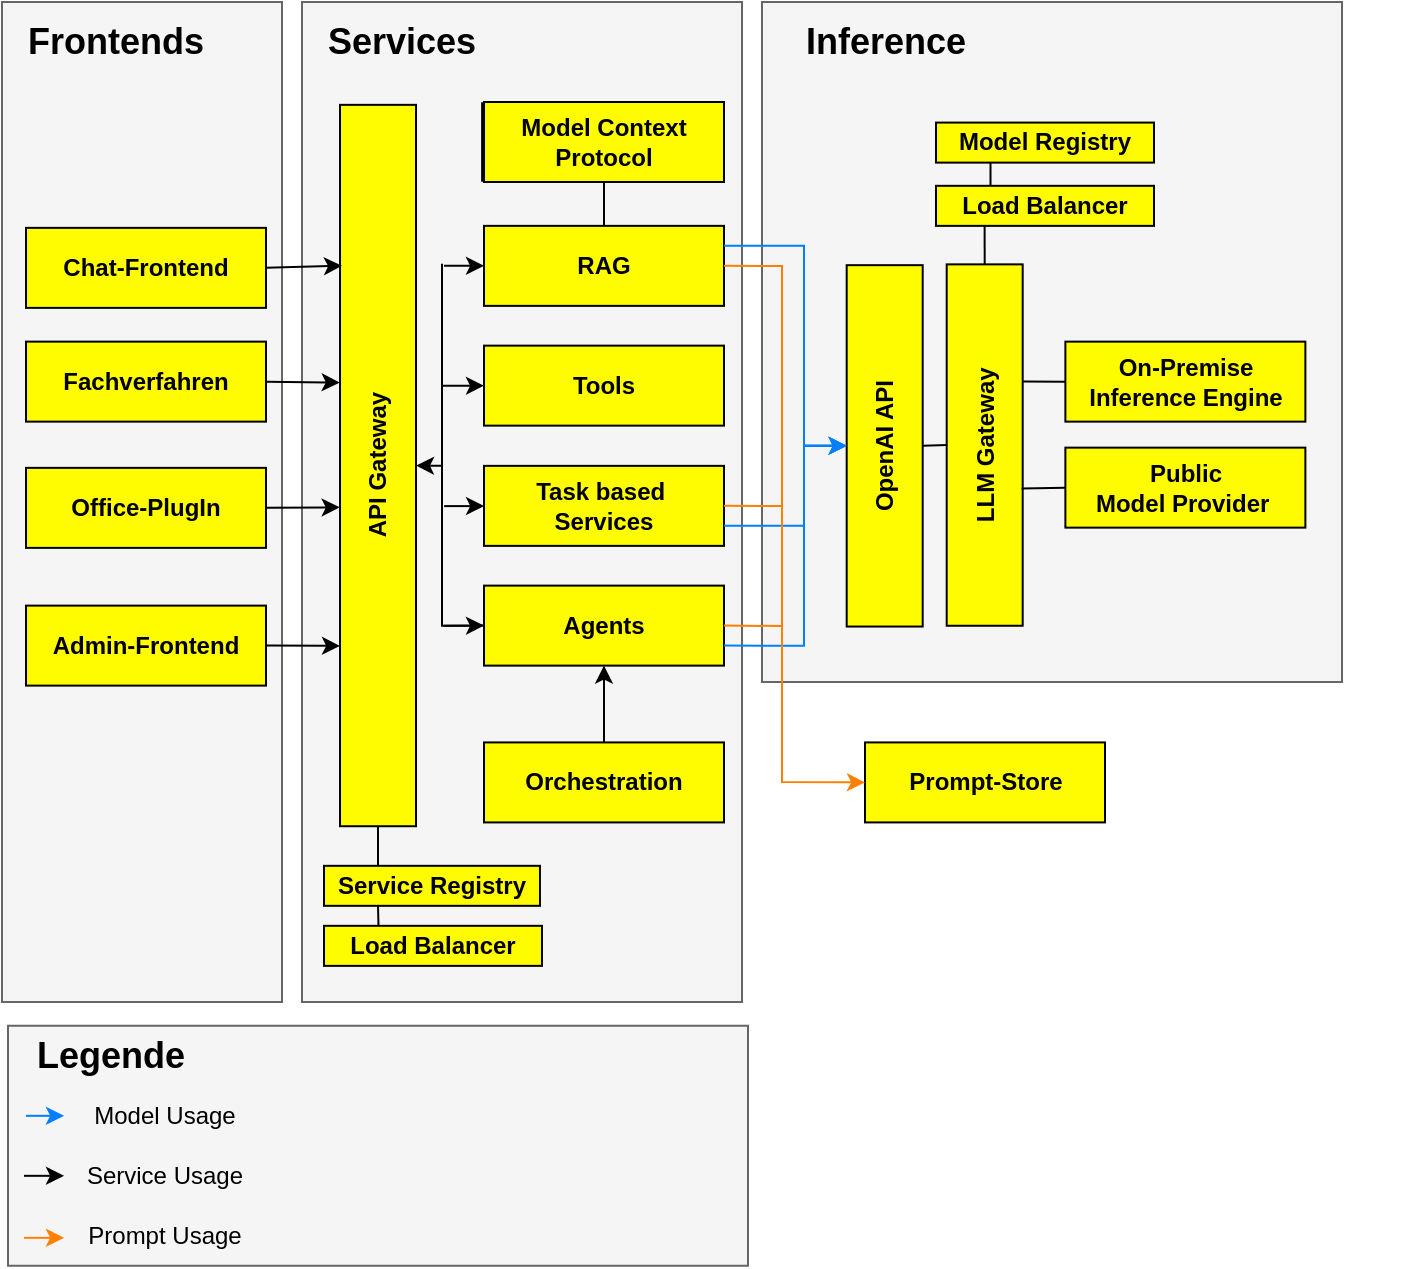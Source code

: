 <mxfile version="25.0.2">
  <diagram name="Seite-1" id="kuKYlrmnADWF5oXy6Rb2">
    <mxGraphModel dx="458" dy="312" grid="1" gridSize="10" guides="1" tooltips="1" connect="1" arrows="1" fold="1" page="1" pageScale="1" pageWidth="827" pageHeight="1169" math="0" shadow="0">
      <root>
        <mxCell id="0" />
        <mxCell id="1" parent="0" />
        <mxCell id="DlqzDO41IKm8nMjK7mlu-7" value="" style="group" vertex="1" connectable="0" parent="1">
          <mxGeometry x="37" y="80.0" width="675.84" height="450" as="geometry" />
        </mxCell>
        <mxCell id="DlqzDO41IKm8nMjK7mlu-10" value="" style="verticalLabelPosition=bottom;verticalAlign=top;html=1;shape=mxgraph.basic.rect;fillColor2=none;strokeWidth=1;size=20;indent=5;fillColor=#f5f5f5;strokeColor=#666666;fontColor=#333333;" vertex="1" parent="DlqzDO41IKm8nMjK7mlu-7">
          <mxGeometry x="350" y="-50" width="290" height="340" as="geometry" />
        </mxCell>
        <mxCell id="DlqzDO41IKm8nMjK7mlu-9" value="" style="verticalLabelPosition=bottom;verticalAlign=top;html=1;shape=mxgraph.basic.rect;fillColor2=none;strokeWidth=1;size=20;indent=5;fillColor=#f5f5f5;strokeColor=#666666;fontColor=#333333;" vertex="1" parent="DlqzDO41IKm8nMjK7mlu-7">
          <mxGeometry x="120" y="-50" width="220" height="500" as="geometry" />
        </mxCell>
        <mxCell id="DlqzDO41IKm8nMjK7mlu-8" value="" style="verticalLabelPosition=bottom;verticalAlign=top;html=1;shape=mxgraph.basic.rect;fillColor2=none;strokeWidth=1;size=20;indent=5;fillColor=#f5f5f5;strokeColor=#666666;fontColor=#333333;" vertex="1" parent="DlqzDO41IKm8nMjK7mlu-7">
          <mxGeometry x="-30" y="-50" width="140" height="500" as="geometry" />
        </mxCell>
        <mxCell id="acryvnu5nMnUOujy7CY3-5" value="Chat-Frontend" style="rounded=0;whiteSpace=wrap;html=1;fillStyle=solid;fillColor=#FFFC00;fontStyle=1" parent="DlqzDO41IKm8nMjK7mlu-7" vertex="1">
          <mxGeometry x="-18" y="62.93" width="120" height="40" as="geometry" />
        </mxCell>
        <mxCell id="acryvnu5nMnUOujy7CY3-6" value="API Gateway" style="rounded=0;whiteSpace=wrap;html=1;fillStyle=solid;fillColor=#FFFC00;fontStyle=1;rotation=-90;" parent="DlqzDO41IKm8nMjK7mlu-7" vertex="1">
          <mxGeometry x="-22.34" y="162.77" width="360.69" height="38" as="geometry" />
        </mxCell>
        <mxCell id="acryvnu5nMnUOujy7CY3-8" value="API" style="rounded=0;whiteSpace=wrap;html=1;fillStyle=solid;fillColor=#FFFC00;fontStyle=1;rotation=-90;" parent="DlqzDO41IKm8nMjK7mlu-7" vertex="1">
          <mxGeometry x="201" y="9.69" width="38.75" height="20.62" as="geometry" />
        </mxCell>
        <mxCell id="acryvnu5nMnUOujy7CY3-14" value="Model Context Protocol" style="rounded=0;whiteSpace=wrap;html=1;fillStyle=solid;fillColor=#FFFC00;fontStyle=1" parent="DlqzDO41IKm8nMjK7mlu-7" vertex="1">
          <mxGeometry x="211" width="120" height="40" as="geometry" />
        </mxCell>
        <mxCell id="acryvnu5nMnUOujy7CY3-15" value="RAG" style="rounded=0;whiteSpace=wrap;html=1;fillStyle=solid;fillColor=#FFFC00;fontStyle=1" parent="DlqzDO41IKm8nMjK7mlu-7" vertex="1">
          <mxGeometry x="211" y="61.93" width="120" height="40" as="geometry" />
        </mxCell>
        <mxCell id="acryvnu5nMnUOujy7CY3-16" value="Tools" style="rounded=0;whiteSpace=wrap;html=1;fillStyle=solid;fillColor=#FFFC00;fontStyle=1" parent="DlqzDO41IKm8nMjK7mlu-7" vertex="1">
          <mxGeometry x="211" y="121.82" width="120" height="40" as="geometry" />
        </mxCell>
        <mxCell id="acryvnu5nMnUOujy7CY3-17" value="Task based&amp;nbsp;&lt;div&gt;Services&lt;/div&gt;" style="rounded=0;whiteSpace=wrap;html=1;fillStyle=solid;fillColor=#FFFC00;fontStyle=1" parent="DlqzDO41IKm8nMjK7mlu-7" vertex="1">
          <mxGeometry x="211" y="181.93" width="120" height="40" as="geometry" />
        </mxCell>
        <mxCell id="acryvnu5nMnUOujy7CY3-18" value="Agents" style="rounded=0;whiteSpace=wrap;html=1;fillStyle=solid;fillColor=#FFFC00;fontStyle=1" parent="DlqzDO41IKm8nMjK7mlu-7" vertex="1">
          <mxGeometry x="211" y="241.81" width="120" height="40" as="geometry" />
        </mxCell>
        <mxCell id="acryvnu5nMnUOujy7CY3-22" value="Service Registry" style="rounded=0;whiteSpace=wrap;html=1;fillStyle=solid;fillColor=#FFFC00;fontStyle=1" parent="DlqzDO41IKm8nMjK7mlu-7" vertex="1">
          <mxGeometry x="131" y="381.91" width="107.99" height="20" as="geometry" />
        </mxCell>
        <mxCell id="acryvnu5nMnUOujy7CY3-24" value="Orchestration" style="rounded=0;whiteSpace=wrap;html=1;fillStyle=solid;fillColor=#FFFC00;fontStyle=1" parent="DlqzDO41IKm8nMjK7mlu-7" vertex="1">
          <mxGeometry x="211" y="320.21" width="120" height="40" as="geometry" />
        </mxCell>
        <mxCell id="acryvnu5nMnUOujy7CY3-25" value="" style="endArrow=none;html=1;rounded=0;" parent="DlqzDO41IKm8nMjK7mlu-7" edge="1">
          <mxGeometry width="50" height="50" relative="1" as="geometry">
            <mxPoint x="190" y="260.91" as="sourcePoint" />
            <mxPoint x="190" y="80.91" as="targetPoint" />
          </mxGeometry>
        </mxCell>
        <mxCell id="acryvnu5nMnUOujy7CY3-27" value="" style="endArrow=none;html=1;rounded=0;entryX=0;entryY=0.5;entryDx=0;entryDy=0;" parent="DlqzDO41IKm8nMjK7mlu-7" target="acryvnu5nMnUOujy7CY3-18" edge="1">
          <mxGeometry width="50" height="50" relative="1" as="geometry">
            <mxPoint x="191" y="261.91" as="sourcePoint" />
            <mxPoint x="131" y="240.21" as="targetPoint" />
          </mxGeometry>
        </mxCell>
        <mxCell id="acryvnu5nMnUOujy7CY3-29" value="" style="endArrow=classic;html=1;rounded=0;exitX=0.5;exitY=0;exitDx=0;exitDy=0;entryX=0.5;entryY=1;entryDx=0;entryDy=0;" parent="DlqzDO41IKm8nMjK7mlu-7" source="acryvnu5nMnUOujy7CY3-24" target="acryvnu5nMnUOujy7CY3-18" edge="1">
          <mxGeometry width="50" height="50" relative="1" as="geometry">
            <mxPoint x="81" y="290.21" as="sourcePoint" />
            <mxPoint x="271" y="284.21" as="targetPoint" />
          </mxGeometry>
        </mxCell>
        <mxCell id="acryvnu5nMnUOujy7CY3-33" value="" style="endArrow=classic;html=1;rounded=0;entryX=0;entryY=0.5;entryDx=0;entryDy=0;" parent="DlqzDO41IKm8nMjK7mlu-7" target="acryvnu5nMnUOujy7CY3-15" edge="1">
          <mxGeometry width="50" height="50" relative="1" as="geometry">
            <mxPoint x="191" y="81.91" as="sourcePoint" />
            <mxPoint x="221" y="21.91" as="targetPoint" />
          </mxGeometry>
        </mxCell>
        <mxCell id="acryvnu5nMnUOujy7CY3-34" value="" style="endArrow=classic;html=1;rounded=0;entryX=0;entryY=0.5;entryDx=0;entryDy=0;" parent="DlqzDO41IKm8nMjK7mlu-7" target="acryvnu5nMnUOujy7CY3-16" edge="1">
          <mxGeometry width="50" height="50" relative="1" as="geometry">
            <mxPoint x="190" y="141.91" as="sourcePoint" />
            <mxPoint x="221" y="51.91" as="targetPoint" />
          </mxGeometry>
        </mxCell>
        <mxCell id="acryvnu5nMnUOujy7CY3-35" value="" style="endArrow=classic;html=1;rounded=0;entryX=0;entryY=0.5;entryDx=0;entryDy=0;" parent="DlqzDO41IKm8nMjK7mlu-7" edge="1">
          <mxGeometry width="50" height="50" relative="1" as="geometry">
            <mxPoint x="191.06" y="202.05" as="sourcePoint" />
            <mxPoint x="211.06" y="202.05" as="targetPoint" />
          </mxGeometry>
        </mxCell>
        <mxCell id="acryvnu5nMnUOujy7CY3-36" value="" style="endArrow=classic;html=1;rounded=0;exitX=1;exitY=0.5;exitDx=0;exitDy=0;entryX=0.777;entryY=0.026;entryDx=0;entryDy=0;entryPerimeter=0;" parent="DlqzDO41IKm8nMjK7mlu-7" source="acryvnu5nMnUOujy7CY3-5" target="acryvnu5nMnUOujy7CY3-6" edge="1">
          <mxGeometry width="50" height="50" relative="1" as="geometry">
            <mxPoint x="120" y="181.91" as="sourcePoint" />
            <mxPoint x="140" y="151.91" as="targetPoint" />
          </mxGeometry>
        </mxCell>
        <mxCell id="acryvnu5nMnUOujy7CY3-37" value="Prompt-Store" style="rounded=0;whiteSpace=wrap;html=1;fillStyle=solid;fillColor=#FFFC00;fontStyle=1" parent="DlqzDO41IKm8nMjK7mlu-7" vertex="1">
          <mxGeometry x="401.5" y="320.21" width="120" height="40" as="geometry" />
        </mxCell>
        <mxCell id="acryvnu5nMnUOujy7CY3-44" value="" style="endArrow=none;html=1;rounded=0;entryX=0.5;entryY=1;entryDx=0;entryDy=0;exitX=0.5;exitY=0;exitDx=0;exitDy=0;" parent="DlqzDO41IKm8nMjK7mlu-7" source="acryvnu5nMnUOujy7CY3-15" target="acryvnu5nMnUOujy7CY3-14" edge="1">
          <mxGeometry width="50" height="50" relative="1" as="geometry">
            <mxPoint x="401" y="271.91" as="sourcePoint" />
            <mxPoint x="401" y="91.91" as="targetPoint" />
          </mxGeometry>
        </mxCell>
        <mxCell id="acryvnu5nMnUOujy7CY3-47" value="OpenAI API" style="rounded=0;whiteSpace=wrap;html=1;fillStyle=solid;fillColor=#FFFC00;fontStyle=1;rotation=-90;" parent="DlqzDO41IKm8nMjK7mlu-7" vertex="1">
          <mxGeometry x="321" y="152.93" width="180.69" height="38" as="geometry" />
        </mxCell>
        <mxCell id="acryvnu5nMnUOujy7CY3-48" value="" style="endArrow=classic;html=1;rounded=0;exitX=1;exitY=0.25;exitDx=0;exitDy=0;entryX=0.5;entryY=0;entryDx=0;entryDy=0;strokeColor=#007FFF;" parent="DlqzDO41IKm8nMjK7mlu-7" source="acryvnu5nMnUOujy7CY3-15" target="acryvnu5nMnUOujy7CY3-47" edge="1">
          <mxGeometry width="50" height="50" relative="1" as="geometry">
            <mxPoint x="371" y="161.91" as="sourcePoint" />
            <mxPoint x="391" y="91.91" as="targetPoint" />
            <Array as="points">
              <mxPoint x="371" y="71.91" />
              <mxPoint x="371" y="171.91" />
            </Array>
          </mxGeometry>
        </mxCell>
        <mxCell id="acryvnu5nMnUOujy7CY3-49" value="LLM Gateway" style="rounded=0;whiteSpace=wrap;html=1;fillStyle=solid;fillColor=#FFFC00;fontStyle=1;rotation=-90;" parent="DlqzDO41IKm8nMjK7mlu-7" vertex="1">
          <mxGeometry x="371" y="152.53" width="180.69" height="38" as="geometry" />
        </mxCell>
        <mxCell id="acryvnu5nMnUOujy7CY3-50" value="Model Registry" style="rounded=0;whiteSpace=wrap;html=1;fillStyle=solid;fillColor=#FFFC00;fontStyle=1" parent="DlqzDO41IKm8nMjK7mlu-7" vertex="1">
          <mxGeometry x="437.01" y="10.29" width="108.99" height="20.02" as="geometry" />
        </mxCell>
        <mxCell id="acryvnu5nMnUOujy7CY3-51" value="Load Balancer" style="rounded=0;whiteSpace=wrap;html=1;fillStyle=solid;fillColor=#FFFC00;fontStyle=1" parent="DlqzDO41IKm8nMjK7mlu-7" vertex="1">
          <mxGeometry x="437" y="41.91" width="109" height="20.02" as="geometry" />
        </mxCell>
        <mxCell id="acryvnu5nMnUOujy7CY3-52" value="" style="endArrow=none;html=1;rounded=0;entryX=0.223;entryY=0.991;entryDx=0;entryDy=0;exitX=1;exitY=0.5;exitDx=0;exitDy=0;entryPerimeter=0;" parent="DlqzDO41IKm8nMjK7mlu-7" source="acryvnu5nMnUOujy7CY3-49" target="acryvnu5nMnUOujy7CY3-51" edge="1">
          <mxGeometry width="50" height="50" relative="1" as="geometry">
            <mxPoint x="381" y="271.91" as="sourcePoint" />
            <mxPoint x="381" y="91.91" as="targetPoint" />
          </mxGeometry>
        </mxCell>
        <mxCell id="acryvnu5nMnUOujy7CY3-53" value="On-Premise&lt;br&gt;Inference Engine" style="rounded=0;whiteSpace=wrap;html=1;fillStyle=solid;fillColor=#FFFC00;fontStyle=1" parent="DlqzDO41IKm8nMjK7mlu-7" vertex="1">
          <mxGeometry x="501.69" y="119.82" width="120" height="40" as="geometry" />
        </mxCell>
        <mxCell id="acryvnu5nMnUOujy7CY3-54" value="Public &lt;br&gt;Model Provider&amp;nbsp;" style="rounded=0;whiteSpace=wrap;html=1;fillStyle=solid;fillColor=#FFFC00;fontStyle=1" parent="DlqzDO41IKm8nMjK7mlu-7" vertex="1">
          <mxGeometry x="501.69" y="172.82" width="120" height="40" as="geometry" />
        </mxCell>
        <mxCell id="4rEBPdKsrA841RK2pKU5-1" value="" style="endArrow=classic;html=1;rounded=0;exitX=1;exitY=0.75;exitDx=0;exitDy=0;entryX=0.5;entryY=0;entryDx=0;entryDy=0;strokeColor=#007FFF;" parent="DlqzDO41IKm8nMjK7mlu-7" source="acryvnu5nMnUOujy7CY3-18" target="acryvnu5nMnUOujy7CY3-47" edge="1">
          <mxGeometry width="50" height="50" relative="1" as="geometry">
            <mxPoint x="321" y="141.91" as="sourcePoint" />
            <mxPoint x="371" y="91.91" as="targetPoint" />
            <Array as="points">
              <mxPoint x="371" y="271.91" />
              <mxPoint x="371" y="171.91" />
            </Array>
          </mxGeometry>
        </mxCell>
        <mxCell id="4rEBPdKsrA841RK2pKU5-2" value="" style="endArrow=classic;html=1;rounded=0;exitX=1;exitY=0.75;exitDx=0;exitDy=0;entryX=0.5;entryY=0;entryDx=0;entryDy=0;strokeColor=#007FFF;" parent="DlqzDO41IKm8nMjK7mlu-7" source="acryvnu5nMnUOujy7CY3-17" target="acryvnu5nMnUOujy7CY3-47" edge="1">
          <mxGeometry width="50" height="50" relative="1" as="geometry">
            <mxPoint x="341" y="281.91" as="sourcePoint" />
            <mxPoint x="402" y="181.91" as="targetPoint" />
            <Array as="points">
              <mxPoint x="371" y="211.91" />
              <mxPoint x="371" y="171.91" />
            </Array>
          </mxGeometry>
        </mxCell>
        <mxCell id="4rEBPdKsrA841RK2pKU5-12" value="" style="endArrow=none;html=1;rounded=0;entryX=0.5;entryY=0;entryDx=0;entryDy=0;exitX=0.5;exitY=1;exitDx=0;exitDy=0;" parent="DlqzDO41IKm8nMjK7mlu-7" source="acryvnu5nMnUOujy7CY3-47" target="acryvnu5nMnUOujy7CY3-49" edge="1">
          <mxGeometry width="50" height="50" relative="1" as="geometry">
            <mxPoint x="260" y="241.91" as="sourcePoint" />
            <mxPoint x="310" y="191.91" as="targetPoint" />
          </mxGeometry>
        </mxCell>
        <mxCell id="4rEBPdKsrA841RK2pKU5-13" value="" style="endArrow=none;html=1;rounded=0;entryX=0.25;entryY=1;entryDx=0;entryDy=0;exitX=0.25;exitY=0;exitDx=0;exitDy=0;" parent="DlqzDO41IKm8nMjK7mlu-7" source="acryvnu5nMnUOujy7CY3-51" target="acryvnu5nMnUOujy7CY3-50" edge="1">
          <mxGeometry width="50" height="50" relative="1" as="geometry">
            <mxPoint x="461" y="21.91" as="sourcePoint" />
            <mxPoint x="471" y="71.91" as="targetPoint" />
          </mxGeometry>
        </mxCell>
        <mxCell id="4rEBPdKsrA841RK2pKU5-14" value="" style="endArrow=none;html=1;rounded=0;exitX=0.676;exitY=1.006;exitDx=0;exitDy=0;exitPerimeter=0;entryX=0;entryY=0.5;entryDx=0;entryDy=0;" parent="DlqzDO41IKm8nMjK7mlu-7" source="acryvnu5nMnUOujy7CY3-49" target="acryvnu5nMnUOujy7CY3-53" edge="1">
          <mxGeometry width="50" height="50" relative="1" as="geometry">
            <mxPoint x="482.409" y="139.729" as="sourcePoint" />
            <mxPoint x="501" y="141.91" as="targetPoint" />
          </mxGeometry>
        </mxCell>
        <mxCell id="4rEBPdKsrA841RK2pKU5-15" value="" style="endArrow=none;html=1;rounded=0;exitX=0.38;exitY=0.985;exitDx=0;exitDy=0;exitPerimeter=0;entryX=0;entryY=0.5;entryDx=0;entryDy=0;" parent="DlqzDO41IKm8nMjK7mlu-7" source="acryvnu5nMnUOujy7CY3-49" target="acryvnu5nMnUOujy7CY3-54" edge="1">
          <mxGeometry width="50" height="50" relative="1" as="geometry">
            <mxPoint x="491" y="149.91" as="sourcePoint" />
            <mxPoint x="512" y="149.91" as="targetPoint" />
          </mxGeometry>
        </mxCell>
        <mxCell id="4rEBPdKsrA841RK2pKU5-19" value="Fachverfahren" style="rounded=0;whiteSpace=wrap;html=1;fillStyle=solid;fillColor=#FFFC00;fontStyle=1" parent="DlqzDO41IKm8nMjK7mlu-7" vertex="1">
          <mxGeometry x="-18" y="119.82" width="120" height="40" as="geometry" />
        </mxCell>
        <mxCell id="4rEBPdKsrA841RK2pKU5-21" value="" style="endArrow=classic;html=1;rounded=0;entryX=0.615;entryY=-0.004;entryDx=0;entryDy=0;exitX=1;exitY=0.5;exitDx=0;exitDy=0;entryPerimeter=0;" parent="DlqzDO41IKm8nMjK7mlu-7" source="4rEBPdKsrA841RK2pKU5-19" target="acryvnu5nMnUOujy7CY3-6" edge="1">
          <mxGeometry width="50" height="50" relative="1" as="geometry">
            <mxPoint x="130" y="191.91" as="sourcePoint" />
            <mxPoint x="149" y="191.91" as="targetPoint" />
          </mxGeometry>
        </mxCell>
        <mxCell id="4rEBPdKsrA841RK2pKU5-22" value="Admin-Frontend" style="rounded=0;whiteSpace=wrap;html=1;fillStyle=solid;fillColor=#FFFC00;fontStyle=1" parent="DlqzDO41IKm8nMjK7mlu-7" vertex="1">
          <mxGeometry x="-18" y="251.81" width="120" height="40" as="geometry" />
        </mxCell>
        <mxCell id="4rEBPdKsrA841RK2pKU5-23" value="Office-PlugIn" style="rounded=0;whiteSpace=wrap;html=1;fillStyle=solid;fillColor=#FFFC00;fontStyle=1" parent="DlqzDO41IKm8nMjK7mlu-7" vertex="1">
          <mxGeometry x="-18" y="182.93" width="120" height="40" as="geometry" />
        </mxCell>
        <mxCell id="4rEBPdKsrA841RK2pKU5-24" value="" style="endArrow=classic;html=1;rounded=0;exitX=1;exitY=0.5;exitDx=0;exitDy=0;entryX=0.442;entryY=-0.004;entryDx=0;entryDy=0;entryPerimeter=0;" parent="DlqzDO41IKm8nMjK7mlu-7" source="4rEBPdKsrA841RK2pKU5-23" target="acryvnu5nMnUOujy7CY3-6" edge="1">
          <mxGeometry width="50" height="50" relative="1" as="geometry">
            <mxPoint x="130" y="149.91" as="sourcePoint" />
            <mxPoint x="130" y="201.91" as="targetPoint" />
          </mxGeometry>
        </mxCell>
        <mxCell id="4rEBPdKsrA841RK2pKU5-25" value="" style="endArrow=classic;html=1;rounded=0;exitX=1;exitY=0.5;exitDx=0;exitDy=0;entryX=0.25;entryY=0;entryDx=0;entryDy=0;" parent="DlqzDO41IKm8nMjK7mlu-7" source="4rEBPdKsrA841RK2pKU5-22" target="acryvnu5nMnUOujy7CY3-6" edge="1">
          <mxGeometry width="50" height="50" relative="1" as="geometry">
            <mxPoint x="130" y="212.91" as="sourcePoint" />
            <mxPoint x="130" y="261.91" as="targetPoint" />
          </mxGeometry>
        </mxCell>
        <mxCell id="4rEBPdKsrA841RK2pKU5-26" value="" style="endArrow=none;html=1;rounded=0;exitX=0.25;exitY=0;exitDx=0;exitDy=0;entryX=0;entryY=0.5;entryDx=0;entryDy=0;" parent="DlqzDO41IKm8nMjK7mlu-7" source="acryvnu5nMnUOujy7CY3-22" target="acryvnu5nMnUOujy7CY3-6" edge="1">
          <mxGeometry width="50" height="50" relative="1" as="geometry">
            <mxPoint x="180" y="161.91" as="sourcePoint" />
            <mxPoint x="230" y="111.91" as="targetPoint" />
          </mxGeometry>
        </mxCell>
        <mxCell id="4rEBPdKsrA841RK2pKU5-29" value="" style="endArrow=none;html=1;rounded=0;entryX=0.25;entryY=1;entryDx=0;entryDy=0;exitX=0.25;exitY=0;exitDx=0;exitDy=0;" parent="DlqzDO41IKm8nMjK7mlu-7" source="4rEBPdKsrA841RK2pKU5-31" target="acryvnu5nMnUOujy7CY3-22" edge="1">
          <mxGeometry width="50" height="50" relative="1" as="geometry">
            <mxPoint x="155" y="411.91" as="sourcePoint" />
            <mxPoint x="181" y="381.91" as="targetPoint" />
          </mxGeometry>
        </mxCell>
        <mxCell id="4rEBPdKsrA841RK2pKU5-31" value="Load Balancer" style="rounded=0;whiteSpace=wrap;html=1;fillStyle=solid;fillColor=#FFFC00;fontStyle=1" parent="DlqzDO41IKm8nMjK7mlu-7" vertex="1">
          <mxGeometry x="131" y="411.91" width="109" height="20.02" as="geometry" />
        </mxCell>
        <mxCell id="4rEBPdKsrA841RK2pKU5-36" value="" style="endArrow=classic;startArrow=classic;html=1;rounded=0;exitX=0.5;exitY=1;exitDx=0;exitDy=0;entryX=0;entryY=0.5;entryDx=0;entryDy=0;" parent="DlqzDO41IKm8nMjK7mlu-7" source="acryvnu5nMnUOujy7CY3-6" target="acryvnu5nMnUOujy7CY3-18" edge="1">
          <mxGeometry width="50" height="50" relative="1" as="geometry">
            <mxPoint x="-10" y="141.91" as="sourcePoint" />
            <mxPoint x="210" y="271.91" as="targetPoint" />
            <Array as="points">
              <mxPoint x="190" y="181.91" />
              <mxPoint x="190" y="261.91" />
            </Array>
          </mxGeometry>
        </mxCell>
        <mxCell id="4rEBPdKsrA841RK2pKU5-38" value="" style="endArrow=classic;html=1;rounded=0;exitX=1;exitY=0.5;exitDx=0;exitDy=0;strokeColor=#FF8000;entryX=0;entryY=0.5;entryDx=0;entryDy=0;" parent="DlqzDO41IKm8nMjK7mlu-7" source="acryvnu5nMnUOujy7CY3-18" edge="1" target="acryvnu5nMnUOujy7CY3-37">
          <mxGeometry width="50" height="50" relative="1" as="geometry">
            <mxPoint x="330" y="281.529" as="sourcePoint" />
            <mxPoint x="400" y="341.91" as="targetPoint" />
            <Array as="points">
              <mxPoint x="360" y="262" />
              <mxPoint x="360" y="340" />
            </Array>
          </mxGeometry>
        </mxCell>
        <mxCell id="4rEBPdKsrA841RK2pKU5-41" value="" style="endArrow=none;html=1;rounded=0;entryX=1;entryY=0.5;entryDx=0;entryDy=0;strokeColor=#FF8000;" parent="DlqzDO41IKm8nMjK7mlu-7" target="acryvnu5nMnUOujy7CY3-17" edge="1">
          <mxGeometry width="50" height="50" relative="1" as="geometry">
            <mxPoint x="360" y="262" as="sourcePoint" />
            <mxPoint x="350" y="201.91" as="targetPoint" />
            <Array as="points">
              <mxPoint x="360" y="202" />
            </Array>
          </mxGeometry>
        </mxCell>
        <mxCell id="4rEBPdKsrA841RK2pKU5-42" value="" style="endArrow=none;html=1;rounded=0;entryX=1;entryY=0.5;entryDx=0;entryDy=0;strokeColor=#FF8000;" parent="DlqzDO41IKm8nMjK7mlu-7" target="acryvnu5nMnUOujy7CY3-15" edge="1">
          <mxGeometry width="50" height="50" relative="1" as="geometry">
            <mxPoint x="360" y="202" as="sourcePoint" />
            <mxPoint x="350" y="81.91" as="targetPoint" />
            <Array as="points">
              <mxPoint x="360" y="82.0" />
            </Array>
          </mxGeometry>
        </mxCell>
        <mxCell id="DlqzDO41IKm8nMjK7mlu-14" value="&lt;b&gt;&lt;font style=&quot;font-size: 18px;&quot;&gt;Services&lt;/font&gt;&lt;/b&gt;" style="text;html=1;align=left;verticalAlign=middle;whiteSpace=wrap;rounded=0;" vertex="1" parent="DlqzDO41IKm8nMjK7mlu-7">
          <mxGeometry x="131" y="-50" width="101" height="40" as="geometry" />
        </mxCell>
        <mxCell id="DlqzDO41IKm8nMjK7mlu-15" value="&lt;b&gt;&lt;font style=&quot;font-size: 18px;&quot;&gt;Inference&lt;/font&gt;&lt;/b&gt;" style="text;html=1;align=left;verticalAlign=middle;whiteSpace=wrap;rounded=0;" vertex="1" parent="DlqzDO41IKm8nMjK7mlu-7">
          <mxGeometry x="370" y="-50" width="270" height="40" as="geometry" />
        </mxCell>
        <mxCell id="DlqzDO41IKm8nMjK7mlu-5" value="" style="verticalLabelPosition=bottom;verticalAlign=top;html=1;shape=mxgraph.basic.rect;fillColor2=none;strokeWidth=1;size=20;indent=5;fillColor=#f5f5f5;fontColor=#333333;strokeColor=#666666;" vertex="1" parent="1">
          <mxGeometry x="10" y="541.91" width="370" height="120" as="geometry" />
        </mxCell>
        <mxCell id="4rEBPdKsrA841RK2pKU5-3" value="" style="endArrow=classic;html=1;rounded=0;strokeColor=#007FFF;" parent="1" target="4rEBPdKsrA841RK2pKU5-4" edge="1">
          <mxGeometry width="50" height="50" relative="1" as="geometry">
            <mxPoint x="19.01" y="586.91" as="sourcePoint" />
            <mxPoint x="69.01" y="586.91" as="targetPoint" />
          </mxGeometry>
        </mxCell>
        <mxCell id="4rEBPdKsrA841RK2pKU5-4" value="Model Usage" style="text;html=1;align=center;verticalAlign=middle;whiteSpace=wrap;rounded=0;" parent="1" vertex="1">
          <mxGeometry x="38.01" y="571.91" width="101" height="30" as="geometry" />
        </mxCell>
        <mxCell id="4rEBPdKsrA841RK2pKU5-8" value="" style="endArrow=classic;html=1;rounded=0;" parent="1" edge="1">
          <mxGeometry width="50" height="50" relative="1" as="geometry">
            <mxPoint x="18.01" y="616.91" as="sourcePoint" />
            <mxPoint x="38.01" y="616.91" as="targetPoint" />
            <Array as="points">
              <mxPoint x="38.01" y="616.91" />
            </Array>
          </mxGeometry>
        </mxCell>
        <mxCell id="4rEBPdKsrA841RK2pKU5-9" value="Service Usage" style="text;html=1;align=center;verticalAlign=middle;whiteSpace=wrap;rounded=0;" parent="1" vertex="1">
          <mxGeometry x="38.01" y="601.91" width="101" height="30" as="geometry" />
        </mxCell>
        <mxCell id="4rEBPdKsrA841RK2pKU5-43" value="" style="endArrow=classic;html=1;rounded=0;strokeColor=#FF8000;" parent="1" edge="1">
          <mxGeometry width="50" height="50" relative="1" as="geometry">
            <mxPoint x="18.01" y="647.91" as="sourcePoint" />
            <mxPoint x="38.01" y="647.91" as="targetPoint" />
            <Array as="points">
              <mxPoint x="38.01" y="647.91" />
            </Array>
          </mxGeometry>
        </mxCell>
        <mxCell id="4rEBPdKsrA841RK2pKU5-44" value="Prompt Usage" style="text;html=1;align=center;verticalAlign=middle;whiteSpace=wrap;rounded=0;" parent="1" vertex="1">
          <mxGeometry x="38.01" y="631.91" width="101" height="30" as="geometry" />
        </mxCell>
        <mxCell id="4rEBPdKsrA841RK2pKU5-45" value="&lt;b&gt;&lt;font style=&quot;font-size: 18px;&quot;&gt;Legende&lt;/font&gt;&lt;/b&gt;" style="text;html=1;align=center;verticalAlign=middle;whiteSpace=wrap;rounded=0;" parent="1" vertex="1">
          <mxGeometry x="11.01" y="541.91" width="101" height="30" as="geometry" />
        </mxCell>
        <mxCell id="DlqzDO41IKm8nMjK7mlu-13" value="&lt;b&gt;&lt;font style=&quot;font-size: 18px;&quot;&gt;Frontends&lt;/font&gt;&lt;/b&gt;" style="text;html=1;align=left;verticalAlign=middle;whiteSpace=wrap;rounded=0;" vertex="1" parent="1">
          <mxGeometry x="17.66" y="30.0" width="101" height="40" as="geometry" />
        </mxCell>
      </root>
    </mxGraphModel>
  </diagram>
</mxfile>
